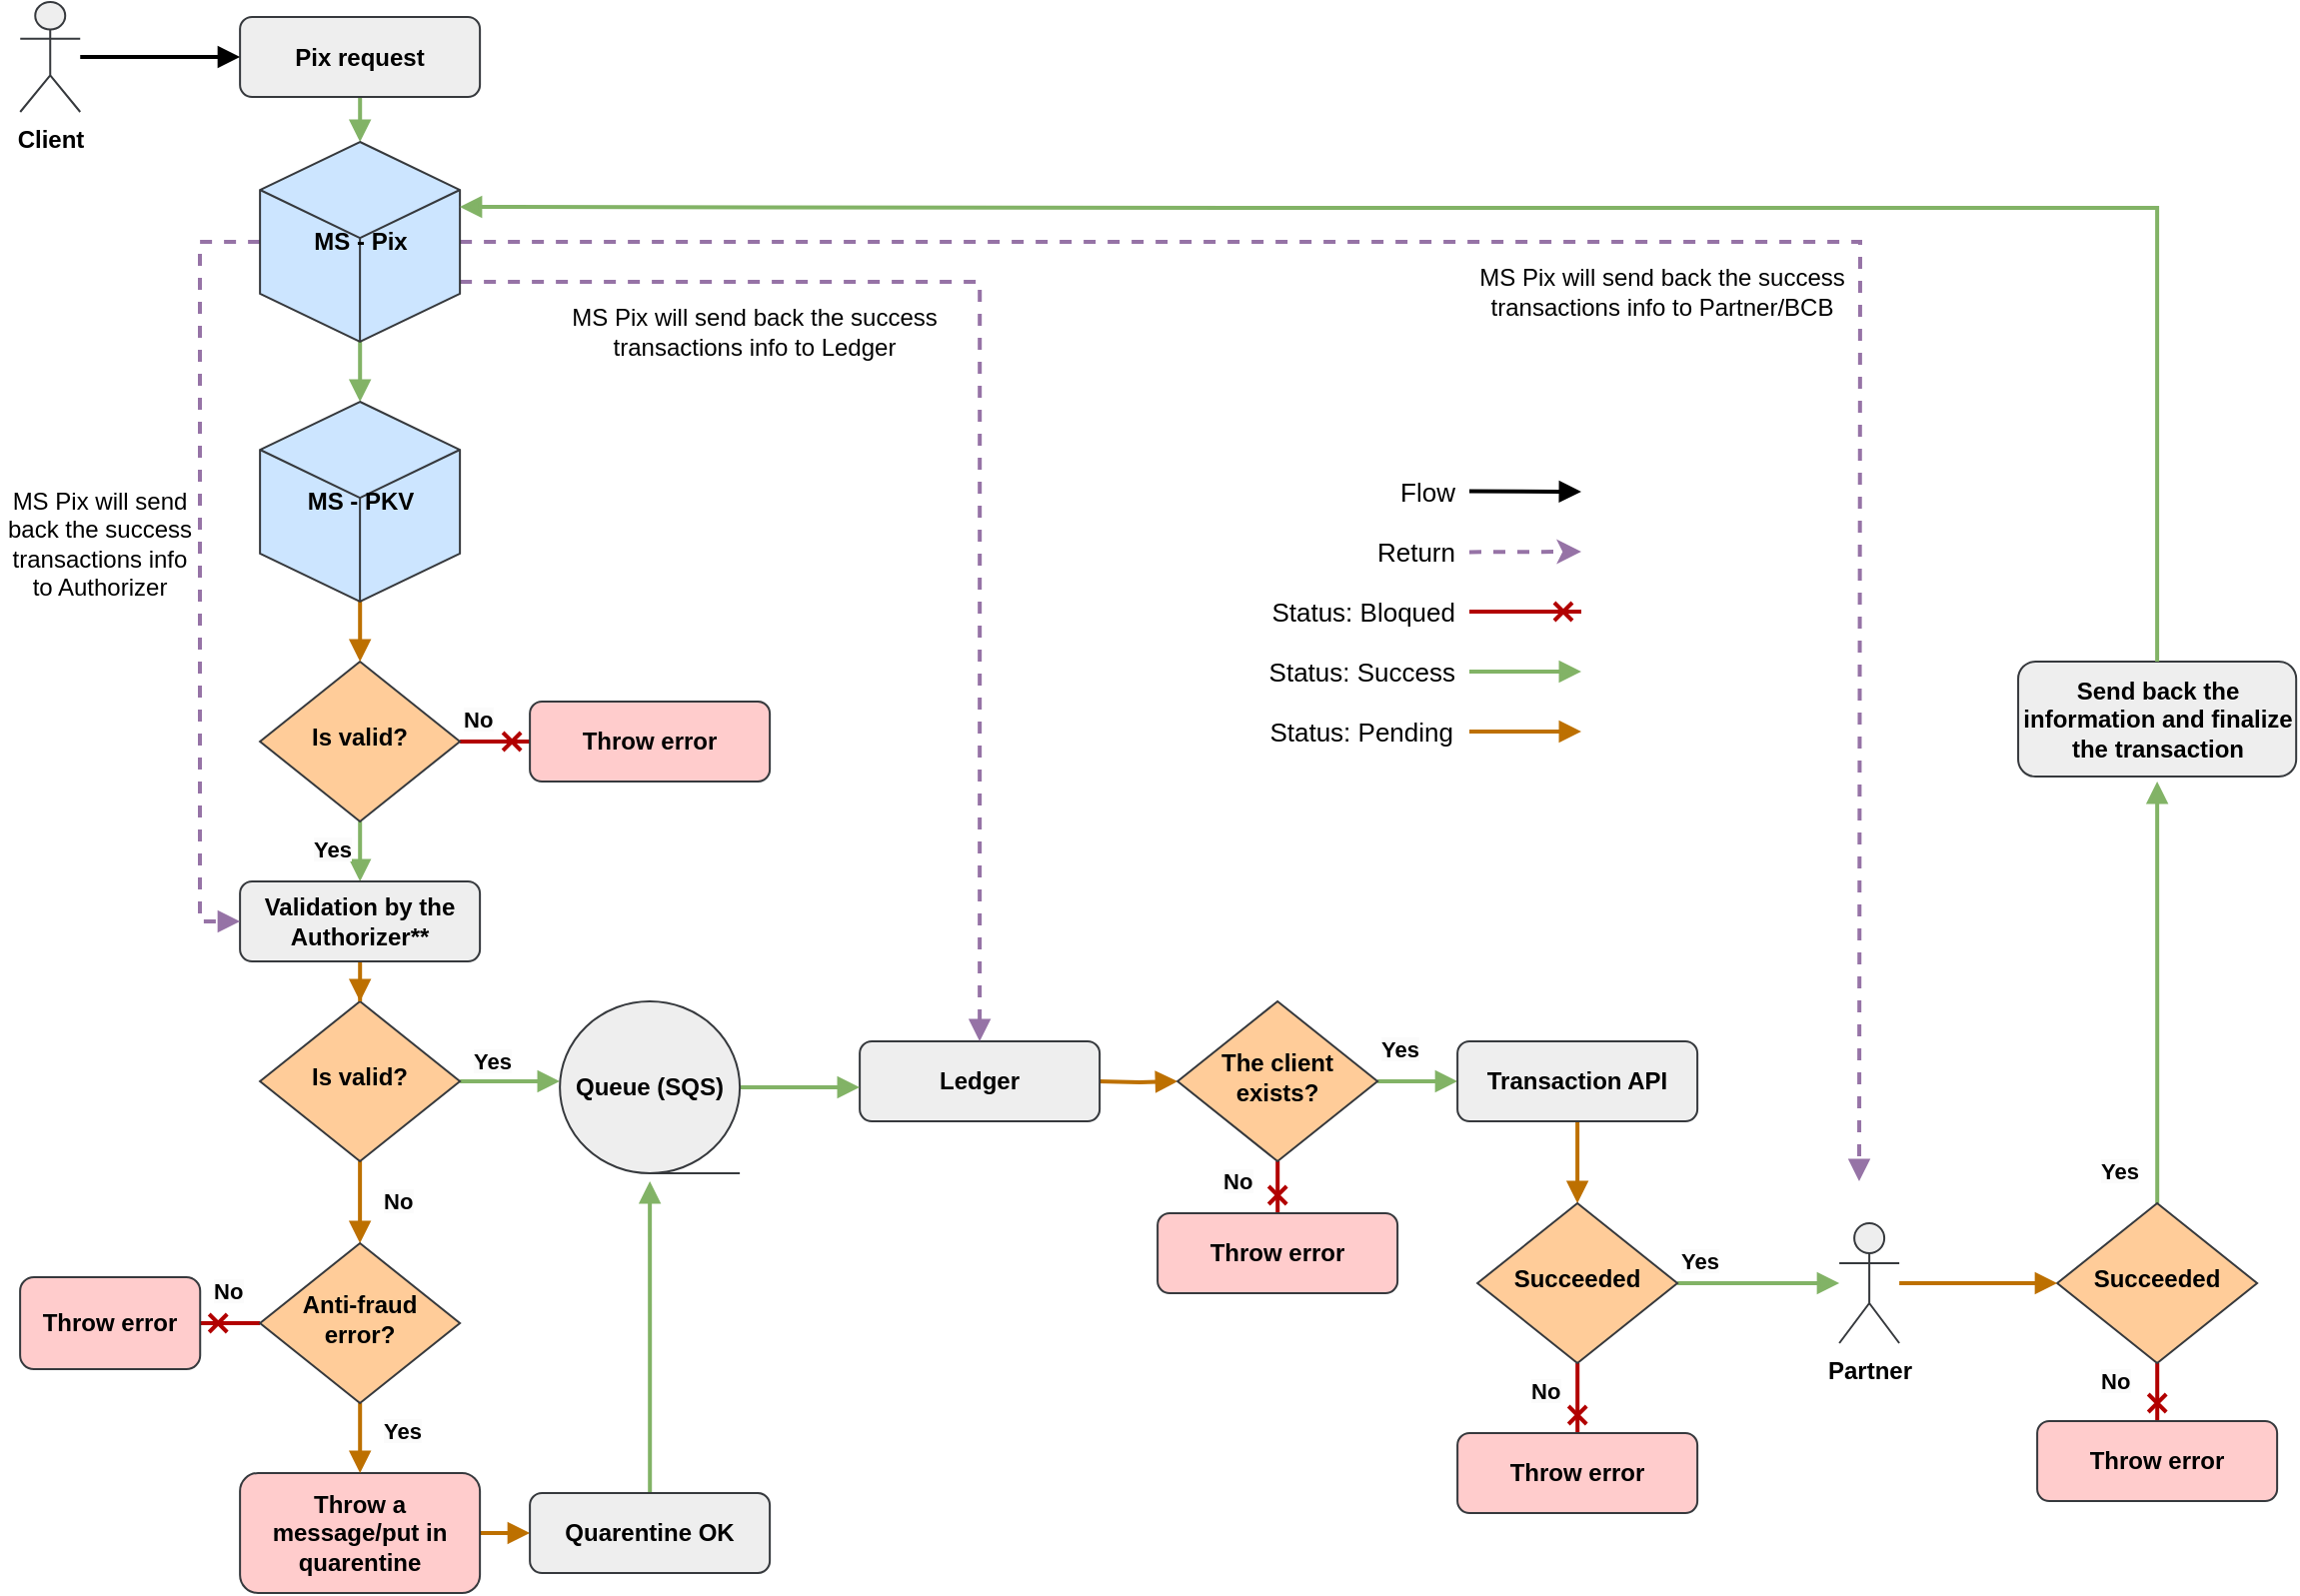 <mxfile version="24.8.4">
  <diagram name="Página-1" id="NfUiiVy3Z_XC6fj9whIu">
    <mxGraphModel dx="1426" dy="747" grid="1" gridSize="10" guides="1" tooltips="1" connect="1" arrows="1" fold="1" page="1" pageScale="1" pageWidth="1169" pageHeight="827" math="0" shadow="0">
      <root>
        <mxCell id="0" />
        <mxCell id="1" parent="0" />
        <mxCell id="E-HoYUuwY5D-tOqJ8gp3-1" value="" style="edgeStyle=orthogonalEdgeStyle;rounded=0;orthogonalLoop=1;jettySize=auto;html=1;strokeWidth=2;fillColor=#d5e8d4;strokeColor=#82b366;endArrow=block;endFill=1;fontStyle=1" edge="1" parent="1" source="E-HoYUuwY5D-tOqJ8gp3-2" target="E-HoYUuwY5D-tOqJ8gp3-57">
          <mxGeometry relative="1" as="geometry" />
        </mxCell>
        <mxCell id="E-HoYUuwY5D-tOqJ8gp3-2" value="Pix request" style="rounded=1;whiteSpace=wrap;html=1;fontSize=12;glass=0;strokeWidth=1;shadow=0;fillColor=#eeeeee;strokeColor=#36393d;fontStyle=1" vertex="1" parent="1">
          <mxGeometry x="130.06" y="27.5" width="120" height="40" as="geometry" />
        </mxCell>
        <mxCell id="E-HoYUuwY5D-tOqJ8gp3-3" value="" style="edgeStyle=orthogonalEdgeStyle;rounded=0;orthogonalLoop=1;jettySize=auto;html=1;fontStyle=1;endArrow=cross;endFill=0;fillColor=#e51400;strokeColor=#B20000;strokeWidth=2;" edge="1" parent="1" source="E-HoYUuwY5D-tOqJ8gp3-5" target="E-HoYUuwY5D-tOqJ8gp3-6">
          <mxGeometry relative="1" as="geometry" />
        </mxCell>
        <mxCell id="E-HoYUuwY5D-tOqJ8gp3-4" value="" style="edgeStyle=orthogonalEdgeStyle;rounded=0;orthogonalLoop=1;jettySize=auto;html=1;fillColor=#d5e8d4;strokeColor=#82b366;strokeWidth=2;endArrow=block;endFill=1;" edge="1" parent="1" source="E-HoYUuwY5D-tOqJ8gp3-5" target="E-HoYUuwY5D-tOqJ8gp3-26">
          <mxGeometry relative="1" as="geometry" />
        </mxCell>
        <mxCell id="E-HoYUuwY5D-tOqJ8gp3-5" value="Is valid?" style="rhombus;whiteSpace=wrap;html=1;shadow=0;fontFamily=Helvetica;fontSize=12;align=center;strokeWidth=1;spacing=6;spacingTop=-4;fillColor=#ffcc99;strokeColor=#36393d;fontStyle=1" vertex="1" parent="1">
          <mxGeometry x="140.06" y="350" width="100" height="80" as="geometry" />
        </mxCell>
        <mxCell id="E-HoYUuwY5D-tOqJ8gp3-6" value="&lt;span style=&quot;&quot;&gt;Throw error&lt;/span&gt;" style="rounded=1;whiteSpace=wrap;html=1;fontSize=12;glass=0;strokeWidth=1;shadow=0;fillColor=#ffcccc;strokeColor=#36393d;fontStyle=1" vertex="1" parent="1">
          <mxGeometry x="275.06" y="370" width="120" height="40" as="geometry" />
        </mxCell>
        <mxCell id="E-HoYUuwY5D-tOqJ8gp3-7" value="" style="edgeStyle=orthogonalEdgeStyle;rounded=0;orthogonalLoop=1;jettySize=auto;html=1;fontStyle=1;fillColor=#f0a30a;strokeColor=#BD7000;strokeWidth=2;endArrow=block;endFill=1;" edge="1" parent="1" source="E-HoYUuwY5D-tOqJ8gp3-9" target="E-HoYUuwY5D-tOqJ8gp3-18">
          <mxGeometry relative="1" as="geometry" />
        </mxCell>
        <mxCell id="E-HoYUuwY5D-tOqJ8gp3-8" style="edgeStyle=orthogonalEdgeStyle;rounded=0;orthogonalLoop=1;jettySize=auto;html=1;endArrow=block;endFill=1;fillColor=#d5e8d4;strokeColor=#82b366;strokeWidth=2;fontStyle=1" edge="1" parent="1" source="E-HoYUuwY5D-tOqJ8gp3-9">
          <mxGeometry relative="1" as="geometry">
            <mxPoint x="290" y="560" as="targetPoint" />
          </mxGeometry>
        </mxCell>
        <mxCell id="E-HoYUuwY5D-tOqJ8gp3-9" value="Is valid?" style="rhombus;whiteSpace=wrap;html=1;shadow=0;fontFamily=Helvetica;fontSize=12;align=center;strokeWidth=1;spacing=6;spacingTop=-4;fillColor=#ffcc99;strokeColor=#36393d;fontStyle=1" vertex="1" parent="1">
          <mxGeometry x="140.06" y="520" width="100" height="80" as="geometry" />
        </mxCell>
        <mxCell id="E-HoYUuwY5D-tOqJ8gp3-10" style="edgeStyle=orthogonalEdgeStyle;rounded=0;orthogonalLoop=1;jettySize=auto;html=1;fontStyle=1;endArrow=block;endFill=1;strokeWidth=2;fillColor=#f0a30a;strokeColor=#BD7000;" edge="1" parent="1" source="E-HoYUuwY5D-tOqJ8gp3-11" target="E-HoYUuwY5D-tOqJ8gp3-59">
          <mxGeometry relative="1" as="geometry" />
        </mxCell>
        <mxCell id="E-HoYUuwY5D-tOqJ8gp3-11" value="Throw a message/put in quarentine" style="rounded=1;whiteSpace=wrap;html=1;fontSize=12;glass=0;strokeWidth=1;shadow=0;fillColor=#ffcccc;strokeColor=#36393d;fontStyle=1" vertex="1" parent="1">
          <mxGeometry x="130.06" y="756" width="120" height="60" as="geometry" />
        </mxCell>
        <mxCell id="E-HoYUuwY5D-tOqJ8gp3-12" value="" style="edgeStyle=orthogonalEdgeStyle;rounded=0;orthogonalLoop=1;jettySize=auto;html=1;fillColor=#f0a30a;strokeColor=#BD7000;strokeWidth=2;endArrow=block;endFill=1;" edge="1" parent="1" target="E-HoYUuwY5D-tOqJ8gp3-29">
          <mxGeometry relative="1" as="geometry">
            <mxPoint x="559.06" y="560" as="sourcePoint" />
          </mxGeometry>
        </mxCell>
        <mxCell id="E-HoYUuwY5D-tOqJ8gp3-13" value="Ledger" style="rounded=1;whiteSpace=wrap;html=1;fontSize=12;glass=0;strokeWidth=1;shadow=0;fillColor=#eeeeee;strokeColor=#36393d;fontStyle=1" vertex="1" parent="1">
          <mxGeometry x="440.06" y="540" width="120" height="40" as="geometry" />
        </mxCell>
        <mxCell id="E-HoYUuwY5D-tOqJ8gp3-14" value="" style="edgeStyle=orthogonalEdgeStyle;rounded=0;orthogonalLoop=1;jettySize=auto;html=1;strokeWidth=2;endArrow=block;endFill=1;fontStyle=1" edge="1" parent="1" source="E-HoYUuwY5D-tOqJ8gp3-15" target="E-HoYUuwY5D-tOqJ8gp3-2">
          <mxGeometry relative="1" as="geometry" />
        </mxCell>
        <mxCell id="E-HoYUuwY5D-tOqJ8gp3-15" value="Client" style="shape=umlActor;verticalLabelPosition=bottom;verticalAlign=top;html=1;outlineConnect=0;fillColor=#eeeeee;strokeColor=#36393d;fontStyle=1" vertex="1" parent="1">
          <mxGeometry x="20.12" y="20" width="30" height="55" as="geometry" />
        </mxCell>
        <mxCell id="E-HoYUuwY5D-tOqJ8gp3-16" value="" style="edgeStyle=orthogonalEdgeStyle;rounded=0;orthogonalLoop=1;jettySize=auto;html=1;fontStyle=1;fillColor=#f0a30a;strokeColor=#BD7000;strokeWidth=2;endArrow=block;endFill=1;" edge="1" parent="1" source="E-HoYUuwY5D-tOqJ8gp3-18" target="E-HoYUuwY5D-tOqJ8gp3-11">
          <mxGeometry relative="1" as="geometry" />
        </mxCell>
        <mxCell id="E-HoYUuwY5D-tOqJ8gp3-17" value="" style="edgeStyle=orthogonalEdgeStyle;rounded=0;orthogonalLoop=1;jettySize=auto;html=1;fontStyle=1;fillColor=#e51400;strokeColor=#B20000;strokeWidth=2;endArrow=cross;endFill=0;" edge="1" parent="1" source="E-HoYUuwY5D-tOqJ8gp3-18" target="E-HoYUuwY5D-tOqJ8gp3-24">
          <mxGeometry relative="1" as="geometry" />
        </mxCell>
        <mxCell id="E-HoYUuwY5D-tOqJ8gp3-18" value="Anti-fraud error?" style="rhombus;whiteSpace=wrap;html=1;shadow=0;fontFamily=Helvetica;fontSize=12;align=center;strokeWidth=1;spacing=6;spacingTop=-4;fillColor=#ffcc99;strokeColor=#36393d;fontStyle=1" vertex="1" parent="1">
          <mxGeometry x="140.06" y="641" width="100" height="80" as="geometry" />
        </mxCell>
        <mxCell id="E-HoYUuwY5D-tOqJ8gp3-19" value="&lt;span style=&quot;color: rgb(0, 0, 0); font-family: Helvetica; font-size: 11px; font-style: normal; font-variant-ligatures: normal; font-variant-caps: normal; letter-spacing: normal; orphans: 2; text-align: center; text-indent: 0px; text-transform: none; widows: 2; word-spacing: 0px; -webkit-text-stroke-width: 0px; white-space: nowrap; background-color: rgb(251, 251, 251); text-decoration-thickness: initial; text-decoration-style: initial; text-decoration-color: initial; float: none; display: inline !important;&quot;&gt;Yes&lt;/span&gt;" style="text;whiteSpace=wrap;html=1;fontStyle=1" vertex="1" parent="1">
          <mxGeometry x="165.06" y="430" width="50" height="40" as="geometry" />
        </mxCell>
        <mxCell id="E-HoYUuwY5D-tOqJ8gp3-20" value="&lt;span style=&quot;color: rgb(0, 0, 0); font-family: Helvetica; font-size: 11px; font-style: normal; font-variant-ligatures: normal; font-variant-caps: normal; letter-spacing: normal; orphans: 2; text-align: center; text-indent: 0px; text-transform: none; widows: 2; word-spacing: 0px; -webkit-text-stroke-width: 0px; white-space: nowrap; background-color: rgb(251, 251, 251); text-decoration-thickness: initial; text-decoration-style: initial; text-decoration-color: initial; float: none; display: inline !important;&quot;&gt;Yes&lt;/span&gt;" style="text;whiteSpace=wrap;html=1;fontStyle=1" vertex="1" parent="1">
          <mxGeometry x="245.06" y="536" width="50" height="40" as="geometry" />
        </mxCell>
        <mxCell id="E-HoYUuwY5D-tOqJ8gp3-21" value="&lt;span style=&quot;color: rgb(0, 0, 0); font-family: Helvetica; font-size: 11px; font-style: normal; font-variant-ligatures: normal; font-variant-caps: normal; letter-spacing: normal; orphans: 2; text-align: center; text-indent: 0px; text-transform: none; widows: 2; word-spacing: 0px; -webkit-text-stroke-width: 0px; white-space: nowrap; background-color: rgb(251, 251, 251); text-decoration-thickness: initial; text-decoration-style: initial; text-decoration-color: initial; float: none; display: inline !important;&quot;&gt;Yes&lt;/span&gt;" style="text;whiteSpace=wrap;html=1;fontStyle=1" vertex="1" parent="1">
          <mxGeometry x="200.06" y="721" width="50" height="40" as="geometry" />
        </mxCell>
        <mxCell id="E-HoYUuwY5D-tOqJ8gp3-22" value="&lt;span style=&quot;color: rgb(0, 0, 0); font-family: Helvetica; font-size: 11px; font-style: normal; font-variant-ligatures: normal; font-variant-caps: normal; letter-spacing: normal; orphans: 2; text-align: center; text-indent: 0px; text-transform: none; widows: 2; word-spacing: 0px; -webkit-text-stroke-width: 0px; white-space: nowrap; background-color: rgb(251, 251, 251); text-decoration-thickness: initial; text-decoration-style: initial; text-decoration-color: initial; float: none; display: inline !important;&quot;&gt;No&lt;/span&gt;" style="text;whiteSpace=wrap;html=1;fontStyle=1" vertex="1" parent="1">
          <mxGeometry x="200.06" y="606" width="50" height="40" as="geometry" />
        </mxCell>
        <mxCell id="E-HoYUuwY5D-tOqJ8gp3-23" value="&lt;span style=&quot;color: rgb(0, 0, 0); font-family: Helvetica; font-size: 11px; font-style: normal; font-variant-ligatures: normal; font-variant-caps: normal; letter-spacing: normal; orphans: 2; text-align: center; text-indent: 0px; text-transform: none; widows: 2; word-spacing: 0px; -webkit-text-stroke-width: 0px; white-space: nowrap; background-color: rgb(251, 251, 251); text-decoration-thickness: initial; text-decoration-style: initial; text-decoration-color: initial; float: none; display: inline !important;&quot;&gt;No&lt;/span&gt;" style="text;whiteSpace=wrap;html=1;fontStyle=1" vertex="1" parent="1">
          <mxGeometry x="240.06" y="365" width="50" height="40" as="geometry" />
        </mxCell>
        <mxCell id="E-HoYUuwY5D-tOqJ8gp3-24" value="&lt;span style=&quot;&quot;&gt;Throw error&lt;/span&gt;" style="rounded=1;whiteSpace=wrap;html=1;fontSize=12;glass=0;strokeWidth=1;shadow=0;fillColor=#ffcccc;strokeColor=#36393d;fontStyle=1" vertex="1" parent="1">
          <mxGeometry x="20.06" y="658" width="90.06" height="46" as="geometry" />
        </mxCell>
        <mxCell id="E-HoYUuwY5D-tOqJ8gp3-25" value="" style="edgeStyle=orthogonalEdgeStyle;rounded=0;orthogonalLoop=1;jettySize=auto;html=1;fontStyle=1;fillColor=#f0a30a;strokeColor=#BD7000;strokeWidth=2;endArrow=block;endFill=1;" edge="1" parent="1" source="E-HoYUuwY5D-tOqJ8gp3-26" target="E-HoYUuwY5D-tOqJ8gp3-9">
          <mxGeometry relative="1" as="geometry" />
        </mxCell>
        <mxCell id="E-HoYUuwY5D-tOqJ8gp3-26" value="&lt;div&gt;Validation by the Authorizer**&lt;/div&gt;" style="rounded=1;whiteSpace=wrap;html=1;fontSize=12;glass=0;strokeWidth=1;shadow=0;fillColor=#eeeeee;strokeColor=#36393d;fontStyle=1" vertex="1" parent="1">
          <mxGeometry x="130.06" y="460" width="120" height="40" as="geometry" />
        </mxCell>
        <mxCell id="E-HoYUuwY5D-tOqJ8gp3-27" value="" style="edgeStyle=orthogonalEdgeStyle;rounded=0;orthogonalLoop=1;jettySize=auto;html=1;fillColor=#d5e8d4;strokeColor=#82b366;strokeWidth=2;endArrow=block;endFill=1;" edge="1" parent="1" source="E-HoYUuwY5D-tOqJ8gp3-29" target="E-HoYUuwY5D-tOqJ8gp3-31">
          <mxGeometry relative="1" as="geometry" />
        </mxCell>
        <mxCell id="E-HoYUuwY5D-tOqJ8gp3-28" value="" style="edgeStyle=orthogonalEdgeStyle;rounded=0;orthogonalLoop=1;jettySize=auto;html=1;endArrow=cross;endFill=0;fillColor=#e51400;strokeColor=#B20000;strokeWidth=2;" edge="1" parent="1" source="E-HoYUuwY5D-tOqJ8gp3-29" target="E-HoYUuwY5D-tOqJ8gp3-32">
          <mxGeometry relative="1" as="geometry" />
        </mxCell>
        <mxCell id="E-HoYUuwY5D-tOqJ8gp3-29" value="The client exists?" style="rhombus;whiteSpace=wrap;html=1;shadow=0;fontFamily=Helvetica;fontSize=12;align=center;strokeWidth=1;spacing=6;spacingTop=-4;fillColor=#ffcc99;strokeColor=#36393d;fontStyle=1" vertex="1" parent="1">
          <mxGeometry x="599.06" y="520" width="100" height="80" as="geometry" />
        </mxCell>
        <mxCell id="E-HoYUuwY5D-tOqJ8gp3-30" value="" style="edgeStyle=orthogonalEdgeStyle;rounded=0;orthogonalLoop=1;jettySize=auto;html=1;fillColor=#f0a30a;strokeColor=#BD7000;strokeWidth=2;endArrow=block;endFill=1;" edge="1" parent="1" source="E-HoYUuwY5D-tOqJ8gp3-31" target="E-HoYUuwY5D-tOqJ8gp3-37">
          <mxGeometry relative="1" as="geometry" />
        </mxCell>
        <mxCell id="E-HoYUuwY5D-tOqJ8gp3-31" value="Transaction API" style="rounded=1;whiteSpace=wrap;html=1;fontSize=12;glass=0;strokeWidth=1;shadow=0;fillColor=#eeeeee;strokeColor=#36393d;fontStyle=1" vertex="1" parent="1">
          <mxGeometry x="739.06" y="540" width="120" height="40" as="geometry" />
        </mxCell>
        <mxCell id="E-HoYUuwY5D-tOqJ8gp3-32" value="Throw error" style="rounded=1;whiteSpace=wrap;html=1;fontSize=12;glass=0;strokeWidth=1;shadow=0;fillColor=#ffcccc;strokeColor=#36393d;fontStyle=1" vertex="1" parent="1">
          <mxGeometry x="589.06" y="626" width="120" height="40" as="geometry" />
        </mxCell>
        <mxCell id="E-HoYUuwY5D-tOqJ8gp3-33" value="&lt;span style=&quot;color: rgb(0, 0, 0); font-family: Helvetica; font-size: 11px; font-style: normal; font-variant-ligatures: normal; font-variant-caps: normal; letter-spacing: normal; orphans: 2; text-align: center; text-indent: 0px; text-transform: none; widows: 2; word-spacing: 0px; -webkit-text-stroke-width: 0px; white-space: nowrap; background-color: rgb(251, 251, 251); text-decoration-thickness: initial; text-decoration-style: initial; text-decoration-color: initial; float: none; display: inline !important;&quot;&gt;Yes&lt;/span&gt;" style="text;whiteSpace=wrap;html=1;fontStyle=1" vertex="1" parent="1">
          <mxGeometry x="699.06" y="530" width="50" height="40" as="geometry" />
        </mxCell>
        <mxCell id="E-HoYUuwY5D-tOqJ8gp3-34" value="&lt;span style=&quot;color: rgb(0, 0, 0); font-family: Helvetica; font-size: 11px; font-style: normal; font-variant-ligatures: normal; font-variant-caps: normal; letter-spacing: normal; orphans: 2; text-align: center; text-indent: 0px; text-transform: none; widows: 2; word-spacing: 0px; -webkit-text-stroke-width: 0px; white-space: nowrap; background-color: rgb(251, 251, 251); text-decoration-thickness: initial; text-decoration-style: initial; text-decoration-color: initial; float: none; display: inline !important;&quot;&gt;No&lt;/span&gt;" style="text;whiteSpace=wrap;html=1;fontStyle=1" vertex="1" parent="1">
          <mxGeometry x="620" y="596" width="50" height="40" as="geometry" />
        </mxCell>
        <mxCell id="E-HoYUuwY5D-tOqJ8gp3-35" value="" style="edgeStyle=orthogonalEdgeStyle;rounded=0;orthogonalLoop=1;jettySize=auto;html=1;strokeWidth=2;endArrow=cross;endFill=0;fillColor=#e51400;strokeColor=#B20000;" edge="1" parent="1" source="E-HoYUuwY5D-tOqJ8gp3-37" target="E-HoYUuwY5D-tOqJ8gp3-38">
          <mxGeometry relative="1" as="geometry" />
        </mxCell>
        <mxCell id="E-HoYUuwY5D-tOqJ8gp3-36" value="" style="edgeStyle=orthogonalEdgeStyle;rounded=0;orthogonalLoop=1;jettySize=auto;html=1;fillColor=#d5e8d4;strokeColor=#82b366;strokeWidth=2;endArrow=block;endFill=1;" edge="1" parent="1" source="E-HoYUuwY5D-tOqJ8gp3-37" target="E-HoYUuwY5D-tOqJ8gp3-52">
          <mxGeometry relative="1" as="geometry" />
        </mxCell>
        <mxCell id="E-HoYUuwY5D-tOqJ8gp3-37" value="Succeeded" style="rhombus;whiteSpace=wrap;html=1;shadow=0;fontFamily=Helvetica;fontSize=12;align=center;strokeWidth=1;spacing=6;spacingTop=-4;fillColor=#ffcc99;strokeColor=#36393d;fontStyle=1" vertex="1" parent="1">
          <mxGeometry x="749.06" y="621" width="100" height="80" as="geometry" />
        </mxCell>
        <mxCell id="E-HoYUuwY5D-tOqJ8gp3-38" value="Throw error" style="rounded=1;whiteSpace=wrap;html=1;fontSize=12;glass=0;strokeWidth=1;shadow=0;fillColor=#ffcccc;strokeColor=#36393d;fontStyle=1" vertex="1" parent="1">
          <mxGeometry x="739.06" y="736" width="120" height="40" as="geometry" />
        </mxCell>
        <mxCell id="E-HoYUuwY5D-tOqJ8gp3-39" value="&lt;span style=&quot;color: rgb(0, 0, 0); font-family: Helvetica; font-size: 11px; font-style: normal; font-variant-ligatures: normal; font-variant-caps: normal; letter-spacing: normal; orphans: 2; text-align: center; text-indent: 0px; text-transform: none; widows: 2; word-spacing: 0px; -webkit-text-stroke-width: 0px; white-space: nowrap; background-color: rgb(251, 251, 251); text-decoration-thickness: initial; text-decoration-style: initial; text-decoration-color: initial; float: none; display: inline !important;&quot;&gt;No&lt;/span&gt;" style="text;whiteSpace=wrap;html=1;fontStyle=1" vertex="1" parent="1">
          <mxGeometry x="774.06" y="701" width="50" height="40" as="geometry" />
        </mxCell>
        <mxCell id="E-HoYUuwY5D-tOqJ8gp3-40" value="&lt;span style=&quot;color: rgb(0, 0, 0); font-family: Helvetica; font-size: 11px; font-style: normal; font-variant-ligatures: normal; font-variant-caps: normal; letter-spacing: normal; orphans: 2; text-align: center; text-indent: 0px; text-transform: none; widows: 2; word-spacing: 0px; -webkit-text-stroke-width: 0px; white-space: nowrap; background-color: rgb(251, 251, 251); text-decoration-thickness: initial; text-decoration-style: initial; text-decoration-color: initial; float: none; display: inline !important;&quot;&gt;Yes&lt;/span&gt;" style="text;whiteSpace=wrap;html=1;fontStyle=1" vertex="1" parent="1">
          <mxGeometry x="849.06" y="636" width="50" height="40" as="geometry" />
        </mxCell>
        <mxCell id="E-HoYUuwY5D-tOqJ8gp3-41" value="" style="edgeStyle=orthogonalEdgeStyle;rounded=0;orthogonalLoop=1;jettySize=auto;html=1;strokeWidth=2;fillColor=#e51400;strokeColor=#B20000;endArrow=cross;endFill=0;" edge="1" parent="1" source="E-HoYUuwY5D-tOqJ8gp3-43" target="E-HoYUuwY5D-tOqJ8gp3-45">
          <mxGeometry relative="1" as="geometry" />
        </mxCell>
        <mxCell id="E-HoYUuwY5D-tOqJ8gp3-42" style="edgeStyle=orthogonalEdgeStyle;rounded=0;orthogonalLoop=1;jettySize=auto;html=1;fillColor=#d5e8d4;strokeColor=#82b366;strokeWidth=2;endArrow=block;endFill=1;" edge="1" parent="1" source="E-HoYUuwY5D-tOqJ8gp3-43">
          <mxGeometry relative="1" as="geometry">
            <mxPoint x="1089.06" y="410" as="targetPoint" />
          </mxGeometry>
        </mxCell>
        <mxCell id="E-HoYUuwY5D-tOqJ8gp3-43" value="Succeeded" style="rhombus;whiteSpace=wrap;html=1;shadow=0;fontFamily=Helvetica;fontSize=12;align=center;strokeWidth=1;spacing=6;spacingTop=-4;fillColor=#ffcc99;strokeColor=#36393d;fontStyle=1" vertex="1" parent="1">
          <mxGeometry x="1039.06" y="621" width="100" height="80" as="geometry" />
        </mxCell>
        <mxCell id="E-HoYUuwY5D-tOqJ8gp3-44" value="&lt;span style=&quot;color: rgb(0, 0, 0); font-family: Helvetica; font-size: 11px; font-style: normal; font-variant-ligatures: normal; font-variant-caps: normal; letter-spacing: normal; orphans: 2; text-align: center; text-indent: 0px; text-transform: none; widows: 2; word-spacing: 0px; -webkit-text-stroke-width: 0px; white-space: nowrap; background-color: rgb(251, 251, 251); text-decoration-thickness: initial; text-decoration-style: initial; text-decoration-color: initial; float: none; display: inline !important;&quot;&gt;Yes&lt;/span&gt;" style="text;whiteSpace=wrap;html=1;fontStyle=1" vertex="1" parent="1">
          <mxGeometry x="1059.06" y="591" width="50" height="40" as="geometry" />
        </mxCell>
        <mxCell id="E-HoYUuwY5D-tOqJ8gp3-45" value="&lt;span style=&quot;font-weight: 700;&quot;&gt;Throw error&lt;/span&gt;" style="rounded=1;whiteSpace=wrap;html=1;fontSize=12;glass=0;strokeWidth=1;shadow=0;fillColor=#ffcccc;strokeColor=#36393d;" vertex="1" parent="1">
          <mxGeometry x="1029.06" y="730" width="120" height="40" as="geometry" />
        </mxCell>
        <mxCell id="E-HoYUuwY5D-tOqJ8gp3-46" value="Send back the information and finalize the transaction" style="rounded=1;whiteSpace=wrap;html=1;fontSize=12;glass=0;strokeWidth=1;shadow=0;fillColor=#eeeeee;strokeColor=#36393d;fontStyle=1" vertex="1" parent="1">
          <mxGeometry x="1019.53" y="350" width="139.06" height="57.5" as="geometry" />
        </mxCell>
        <mxCell id="E-HoYUuwY5D-tOqJ8gp3-47" style="edgeStyle=orthogonalEdgeStyle;rounded=0;orthogonalLoop=1;jettySize=auto;html=1;exitX=0.5;exitY=1;exitDx=0;exitDy=0;" edge="1" parent="1">
          <mxGeometry relative="1" as="geometry">
            <mxPoint x="969.03" y="219" as="sourcePoint" />
            <mxPoint x="969.03" y="219" as="targetPoint" />
          </mxGeometry>
        </mxCell>
        <mxCell id="E-HoYUuwY5D-tOqJ8gp3-48" value="&lt;span style=&quot;color: rgb(0, 0, 0); font-family: Helvetica; font-size: 11px; font-style: normal; font-variant-ligatures: normal; font-variant-caps: normal; letter-spacing: normal; orphans: 2; text-align: center; text-indent: 0px; text-transform: none; widows: 2; word-spacing: 0px; -webkit-text-stroke-width: 0px; white-space: nowrap; background-color: rgb(251, 251, 251); text-decoration-thickness: initial; text-decoration-style: initial; text-decoration-color: initial; float: none; display: inline !important;&quot;&gt;No&lt;/span&gt;" style="text;whiteSpace=wrap;html=1;fontStyle=1" vertex="1" parent="1">
          <mxGeometry x="1059.06" y="696" width="50" height="40" as="geometry" />
        </mxCell>
        <mxCell id="E-HoYUuwY5D-tOqJ8gp3-49" style="edgeStyle=orthogonalEdgeStyle;rounded=0;orthogonalLoop=1;jettySize=auto;html=1;endArrow=block;endFill=1;fillColor=#d5e8d4;strokeColor=#82b366;strokeWidth=2;fontStyle=1" edge="1" parent="1" source="E-HoYUuwY5D-tOqJ8gp3-50">
          <mxGeometry relative="1" as="geometry">
            <mxPoint x="440" y="563" as="targetPoint" />
          </mxGeometry>
        </mxCell>
        <mxCell id="E-HoYUuwY5D-tOqJ8gp3-50" value="Queue (SQS)" style="strokeWidth=1;html=1;shape=mxgraph.flowchart.sequential_data;whiteSpace=wrap;fillColor=#eeeeee;strokeColor=#36393d;fontStyle=1" vertex="1" parent="1">
          <mxGeometry x="290.06" y="520" width="90" height="86" as="geometry" />
        </mxCell>
        <mxCell id="E-HoYUuwY5D-tOqJ8gp3-51" value="" style="edgeStyle=orthogonalEdgeStyle;rounded=0;orthogonalLoop=1;jettySize=auto;html=1;fillColor=#f0a30a;strokeColor=#BD7000;endArrow=block;endFill=1;strokeWidth=2;" edge="1" parent="1" source="E-HoYUuwY5D-tOqJ8gp3-52" target="E-HoYUuwY5D-tOqJ8gp3-43">
          <mxGeometry relative="1" as="geometry" />
        </mxCell>
        <mxCell id="E-HoYUuwY5D-tOqJ8gp3-52" value="Partner" style="shape=umlActor;verticalLabelPosition=bottom;verticalAlign=top;html=1;outlineConnect=0;fillColor=#eeeeee;strokeColor=#36393d;fontStyle=1" vertex="1" parent="1">
          <mxGeometry x="930.06" y="631" width="30" height="60" as="geometry" />
        </mxCell>
        <mxCell id="E-HoYUuwY5D-tOqJ8gp3-53" value="" style="edgeStyle=orthogonalEdgeStyle;rounded=0;orthogonalLoop=1;jettySize=auto;html=1;fillColor=#d5e8d4;strokeColor=#82b366;strokeWidth=2;endArrow=block;endFill=1;fontStyle=1" edge="1" parent="1" source="E-HoYUuwY5D-tOqJ8gp3-57" target="E-HoYUuwY5D-tOqJ8gp3-62">
          <mxGeometry relative="1" as="geometry" />
        </mxCell>
        <mxCell id="E-HoYUuwY5D-tOqJ8gp3-54" style="edgeStyle=orthogonalEdgeStyle;rounded=0;orthogonalLoop=1;jettySize=auto;html=1;entryX=0.5;entryY=0;entryDx=0;entryDy=0;fillColor=#e1d5e7;strokeColor=#9673a6;dashed=1;strokeWidth=2;endArrow=block;endFill=1;" edge="1" parent="1" source="E-HoYUuwY5D-tOqJ8gp3-57" target="E-HoYUuwY5D-tOqJ8gp3-13">
          <mxGeometry relative="1" as="geometry">
            <Array as="points">
              <mxPoint x="500" y="160" />
            </Array>
          </mxGeometry>
        </mxCell>
        <mxCell id="E-HoYUuwY5D-tOqJ8gp3-55" style="edgeStyle=orthogonalEdgeStyle;rounded=0;orthogonalLoop=1;jettySize=auto;html=1;entryX=0;entryY=0.5;entryDx=0;entryDy=0;fillColor=#e1d5e7;strokeColor=#9673a6;dashed=1;strokeWidth=2;endArrow=block;endFill=1;" edge="1" parent="1" source="E-HoYUuwY5D-tOqJ8gp3-57" target="E-HoYUuwY5D-tOqJ8gp3-26">
          <mxGeometry relative="1" as="geometry">
            <Array as="points">
              <mxPoint x="110" y="140" />
              <mxPoint x="110" y="480" />
            </Array>
          </mxGeometry>
        </mxCell>
        <mxCell id="E-HoYUuwY5D-tOqJ8gp3-56" style="edgeStyle=orthogonalEdgeStyle;rounded=0;orthogonalLoop=1;jettySize=auto;html=1;fillColor=#e1d5e7;strokeColor=#9673a6;dashed=1;strokeWidth=2;endArrow=block;endFill=1;" edge="1" parent="1" source="E-HoYUuwY5D-tOqJ8gp3-57">
          <mxGeometry relative="1" as="geometry">
            <mxPoint x="940" y="610" as="targetPoint" />
          </mxGeometry>
        </mxCell>
        <mxCell id="E-HoYUuwY5D-tOqJ8gp3-57" value="MS - Pix" style="html=1;shape=mxgraph.basic.isocube;isoAngle=15;fillColor=#cce5ff;strokeColor=#36393d;fontStyle=1" vertex="1" parent="1">
          <mxGeometry x="140.06" y="90" width="100" height="100" as="geometry" />
        </mxCell>
        <mxCell id="E-HoYUuwY5D-tOqJ8gp3-58" style="edgeStyle=orthogonalEdgeStyle;rounded=0;orthogonalLoop=1;jettySize=auto;html=1;strokeWidth=2;fillColor=#d5e8d4;strokeColor=#82b366;endArrow=block;endFill=1;" edge="1" parent="1" source="E-HoYUuwY5D-tOqJ8gp3-59">
          <mxGeometry relative="1" as="geometry">
            <mxPoint x="335.06" y="610" as="targetPoint" />
          </mxGeometry>
        </mxCell>
        <mxCell id="E-HoYUuwY5D-tOqJ8gp3-59" value="Quarentine OK" style="rounded=1;whiteSpace=wrap;html=1;fontSize=12;glass=0;strokeWidth=1;shadow=0;fillColor=#eeeeee;strokeColor=#36393d;fontStyle=1" vertex="1" parent="1">
          <mxGeometry x="275.06" y="766" width="120" height="40" as="geometry" />
        </mxCell>
        <mxCell id="E-HoYUuwY5D-tOqJ8gp3-60" value="&lt;span style=&quot;color: rgb(0, 0, 0); font-family: Helvetica; font-size: 11px; font-style: normal; font-variant-ligatures: normal; font-variant-caps: normal; letter-spacing: normal; orphans: 2; text-align: center; text-indent: 0px; text-transform: none; widows: 2; word-spacing: 0px; -webkit-text-stroke-width: 0px; white-space: nowrap; background-color: rgb(251, 251, 251); text-decoration-thickness: initial; text-decoration-style: initial; text-decoration-color: initial; float: none; display: inline !important;&quot;&gt;No&lt;/span&gt;" style="text;whiteSpace=wrap;html=1;fontStyle=1" vertex="1" parent="1">
          <mxGeometry x="115.06" y="651" width="50" height="40" as="geometry" />
        </mxCell>
        <mxCell id="E-HoYUuwY5D-tOqJ8gp3-61" value="" style="edgeStyle=orthogonalEdgeStyle;rounded=0;orthogonalLoop=1;jettySize=auto;html=1;fillColor=#f0a30a;strokeColor=#BD7000;strokeWidth=2;endArrow=block;endFill=1;fontStyle=1" edge="1" parent="1" source="E-HoYUuwY5D-tOqJ8gp3-62" target="E-HoYUuwY5D-tOqJ8gp3-5">
          <mxGeometry relative="1" as="geometry" />
        </mxCell>
        <mxCell id="E-HoYUuwY5D-tOqJ8gp3-62" value="&lt;span style=&quot;text-wrap-mode: wrap;&quot;&gt;MS - PKV&lt;/span&gt;" style="html=1;shape=mxgraph.basic.isocube;isoAngle=15;fillColor=#cce5ff;strokeColor=#36393d;fontStyle=1" vertex="1" parent="1">
          <mxGeometry x="140.06" y="220" width="100" height="100" as="geometry" />
        </mxCell>
        <mxCell id="E-HoYUuwY5D-tOqJ8gp3-63" value="MS Pix will send back the success transactions info to Authorizer" style="text;html=1;align=center;verticalAlign=middle;whiteSpace=wrap;rounded=0;fontStyle=0" vertex="1" parent="1">
          <mxGeometry x="10.12" y="250" width="100" height="81.25" as="geometry" />
        </mxCell>
        <mxCell id="E-HoYUuwY5D-tOqJ8gp3-64" value="MS Pix will send back the success transactions info to Ledger" style="text;html=1;align=center;verticalAlign=middle;whiteSpace=wrap;rounded=0;fontStyle=0" vertex="1" parent="1">
          <mxGeometry x="295.06" y="160" width="184.94" height="50" as="geometry" />
        </mxCell>
        <mxCell id="E-HoYUuwY5D-tOqJ8gp3-65" style="edgeStyle=orthogonalEdgeStyle;rounded=0;orthogonalLoop=1;jettySize=auto;html=1;entryX=0.999;entryY=0.325;entryDx=0;entryDy=0;entryPerimeter=0;fillColor=#d5e8d4;strokeColor=#82b366;strokeWidth=2;endArrow=block;endFill=1;" edge="1" parent="1" source="E-HoYUuwY5D-tOqJ8gp3-46" target="E-HoYUuwY5D-tOqJ8gp3-57">
          <mxGeometry relative="1" as="geometry">
            <Array as="points">
              <mxPoint x="1089" y="123" />
              <mxPoint x="630" y="123" />
            </Array>
          </mxGeometry>
        </mxCell>
        <mxCell id="E-HoYUuwY5D-tOqJ8gp3-66" value="MS Pix will send back the success transactions info to Partner/BCB" style="text;html=1;align=center;verticalAlign=middle;whiteSpace=wrap;rounded=0;" vertex="1" parent="1">
          <mxGeometry x="749.06" y="140" width="184.94" height="50" as="geometry" />
        </mxCell>
        <mxCell id="E-HoYUuwY5D-tOqJ8gp3-67" value="" style="endArrow=block;html=1;rounded=0;strokeWidth=2;endFill=1;fontSize=13;align=right;" edge="1" parent="1">
          <mxGeometry width="50" height="50" relative="1" as="geometry">
            <mxPoint x="745" y="264.71" as="sourcePoint" />
            <mxPoint x="801" y="265" as="targetPoint" />
          </mxGeometry>
        </mxCell>
        <mxCell id="E-HoYUuwY5D-tOqJ8gp3-68" value="" style="endArrow=classic;html=1;rounded=0;fillColor=#e1d5e7;strokeColor=#9673a6;dashed=1;strokeWidth=2;fontSize=13;align=right;" edge="1" parent="1">
          <mxGeometry width="50" height="50" relative="1" as="geometry">
            <mxPoint x="745" y="295.21" as="sourcePoint" />
            <mxPoint x="801" y="295" as="targetPoint" />
          </mxGeometry>
        </mxCell>
        <mxCell id="E-HoYUuwY5D-tOqJ8gp3-69" value="Flow" style="text;html=1;align=right;verticalAlign=middle;whiteSpace=wrap;rounded=0;fontSize=13;" vertex="1" parent="1">
          <mxGeometry x="680" y="250" width="60" height="30" as="geometry" />
        </mxCell>
        <mxCell id="E-HoYUuwY5D-tOqJ8gp3-70" value="Return" style="text;html=1;align=right;verticalAlign=middle;whiteSpace=wrap;rounded=0;fontSize=13;" vertex="1" parent="1">
          <mxGeometry x="680" y="280" width="60" height="30" as="geometry" />
        </mxCell>
        <mxCell id="E-HoYUuwY5D-tOqJ8gp3-71" value="" style="edgeStyle=orthogonalEdgeStyle;rounded=0;orthogonalLoop=1;jettySize=auto;html=1;endArrow=cross;endFill=0;fillColor=#e51400;strokeColor=#B20000;strokeWidth=2;fontSize=13;align=right;" edge="1" parent="1">
          <mxGeometry relative="1" as="geometry">
            <mxPoint x="745" y="325" as="sourcePoint" />
            <mxPoint x="801" y="325" as="targetPoint" />
          </mxGeometry>
        </mxCell>
        <mxCell id="E-HoYUuwY5D-tOqJ8gp3-72" value="" style="edgeStyle=orthogonalEdgeStyle;rounded=0;orthogonalLoop=1;jettySize=auto;html=1;endArrow=block;endFill=1;fillColor=#d5e8d4;strokeColor=#82b366;strokeWidth=2;fontSize=13;align=right;" edge="1" parent="1">
          <mxGeometry relative="1" as="geometry">
            <mxPoint x="745" y="355" as="sourcePoint" />
            <mxPoint x="801" y="355" as="targetPoint" />
          </mxGeometry>
        </mxCell>
        <mxCell id="E-HoYUuwY5D-tOqJ8gp3-73" value="" style="edgeStyle=orthogonalEdgeStyle;rounded=0;orthogonalLoop=1;jettySize=auto;html=1;endArrow=block;endFill=1;fillColor=#f0a30a;strokeColor=#BD7000;strokeWidth=2;fontSize=13;align=right;" edge="1" parent="1">
          <mxGeometry relative="1" as="geometry">
            <mxPoint x="745" y="385" as="sourcePoint" />
            <mxPoint x="801" y="385" as="targetPoint" />
          </mxGeometry>
        </mxCell>
        <mxCell id="E-HoYUuwY5D-tOqJ8gp3-74" value="Status: Bloqued" style="text;html=1;align=right;verticalAlign=middle;whiteSpace=wrap;rounded=0;fontSize=13;" vertex="1" parent="1">
          <mxGeometry x="636" y="310" width="104" height="30" as="geometry" />
        </mxCell>
        <mxCell id="E-HoYUuwY5D-tOqJ8gp3-75" value="Status: Success" style="text;html=1;align=right;verticalAlign=middle;whiteSpace=wrap;rounded=0;fontSize=13;" vertex="1" parent="1">
          <mxGeometry x="621" y="340" width="119" height="30" as="geometry" />
        </mxCell>
        <mxCell id="E-HoYUuwY5D-tOqJ8gp3-76" value="Status: Pending" style="text;html=1;align=right;verticalAlign=middle;whiteSpace=wrap;rounded=0;fontSize=13;" vertex="1" parent="1">
          <mxGeometry x="620" y="370" width="119" height="30" as="geometry" />
        </mxCell>
      </root>
    </mxGraphModel>
  </diagram>
</mxfile>
